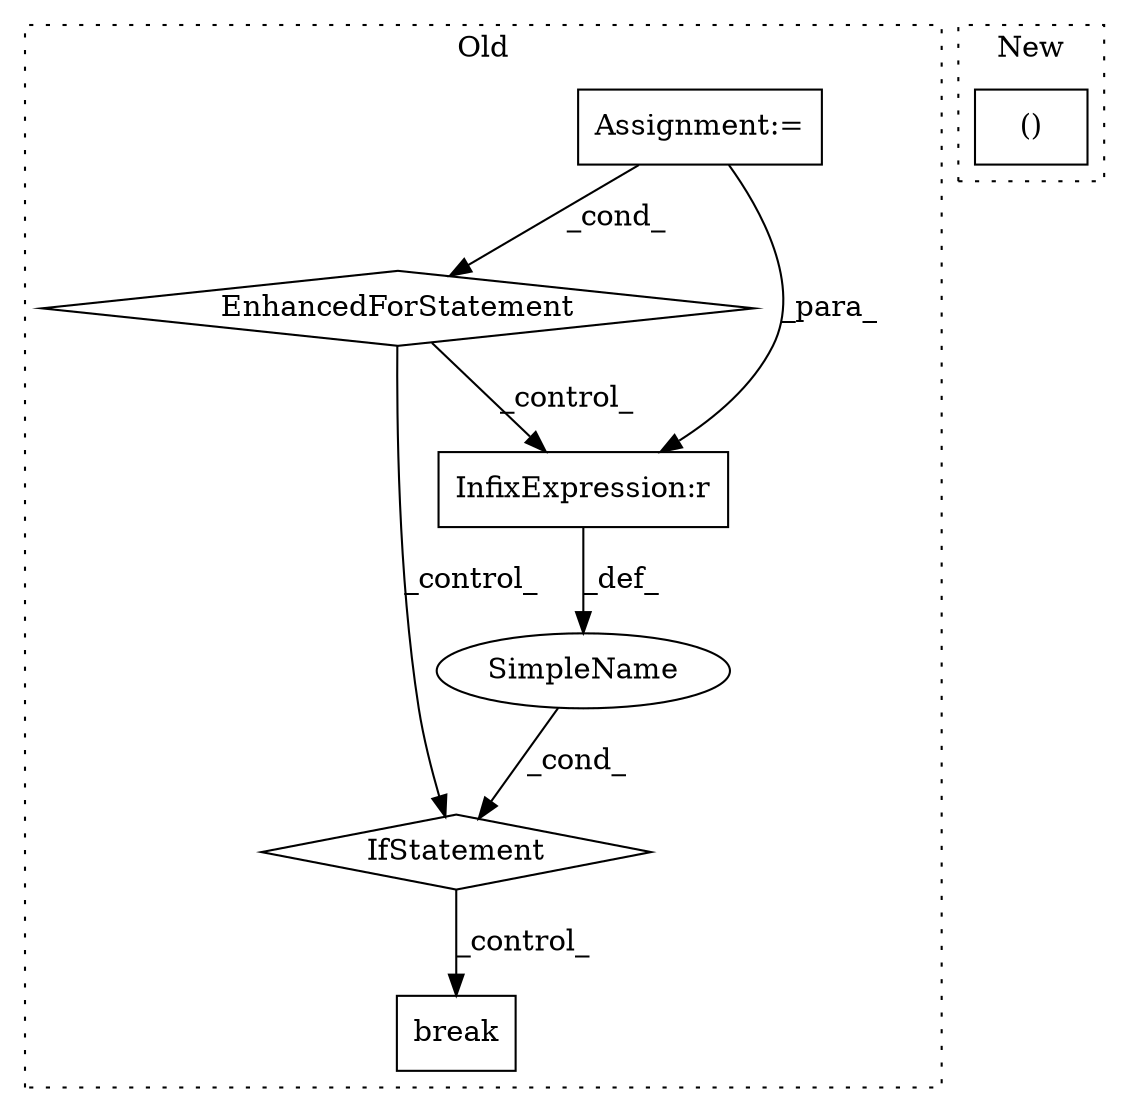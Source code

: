 digraph G {
subgraph cluster0 {
1 [label="break" a="10" s="2077" l="6" shape="box"];
3 [label="IfStatement" a="25" s="1989,2026" l="4,2" shape="diamond"];
4 [label="SimpleName" a="42" s="" l="" shape="ellipse"];
5 [label="Assignment:=" a="7" s="1807,1884" l="57,2" shape="box"];
6 [label="EnhancedForStatement" a="70" s="1807,1884" l="57,2" shape="diamond"];
7 [label="InfixExpression:r" a="27" s="2006" l="4" shape="box"];
label = "Old";
style="dotted";
}
subgraph cluster1 {
2 [label="()" a="106" s="1957" l="37" shape="box"];
label = "New";
style="dotted";
}
3 -> 1 [label="_control_"];
4 -> 3 [label="_cond_"];
5 -> 6 [label="_cond_"];
5 -> 7 [label="_para_"];
6 -> 3 [label="_control_"];
6 -> 7 [label="_control_"];
7 -> 4 [label="_def_"];
}